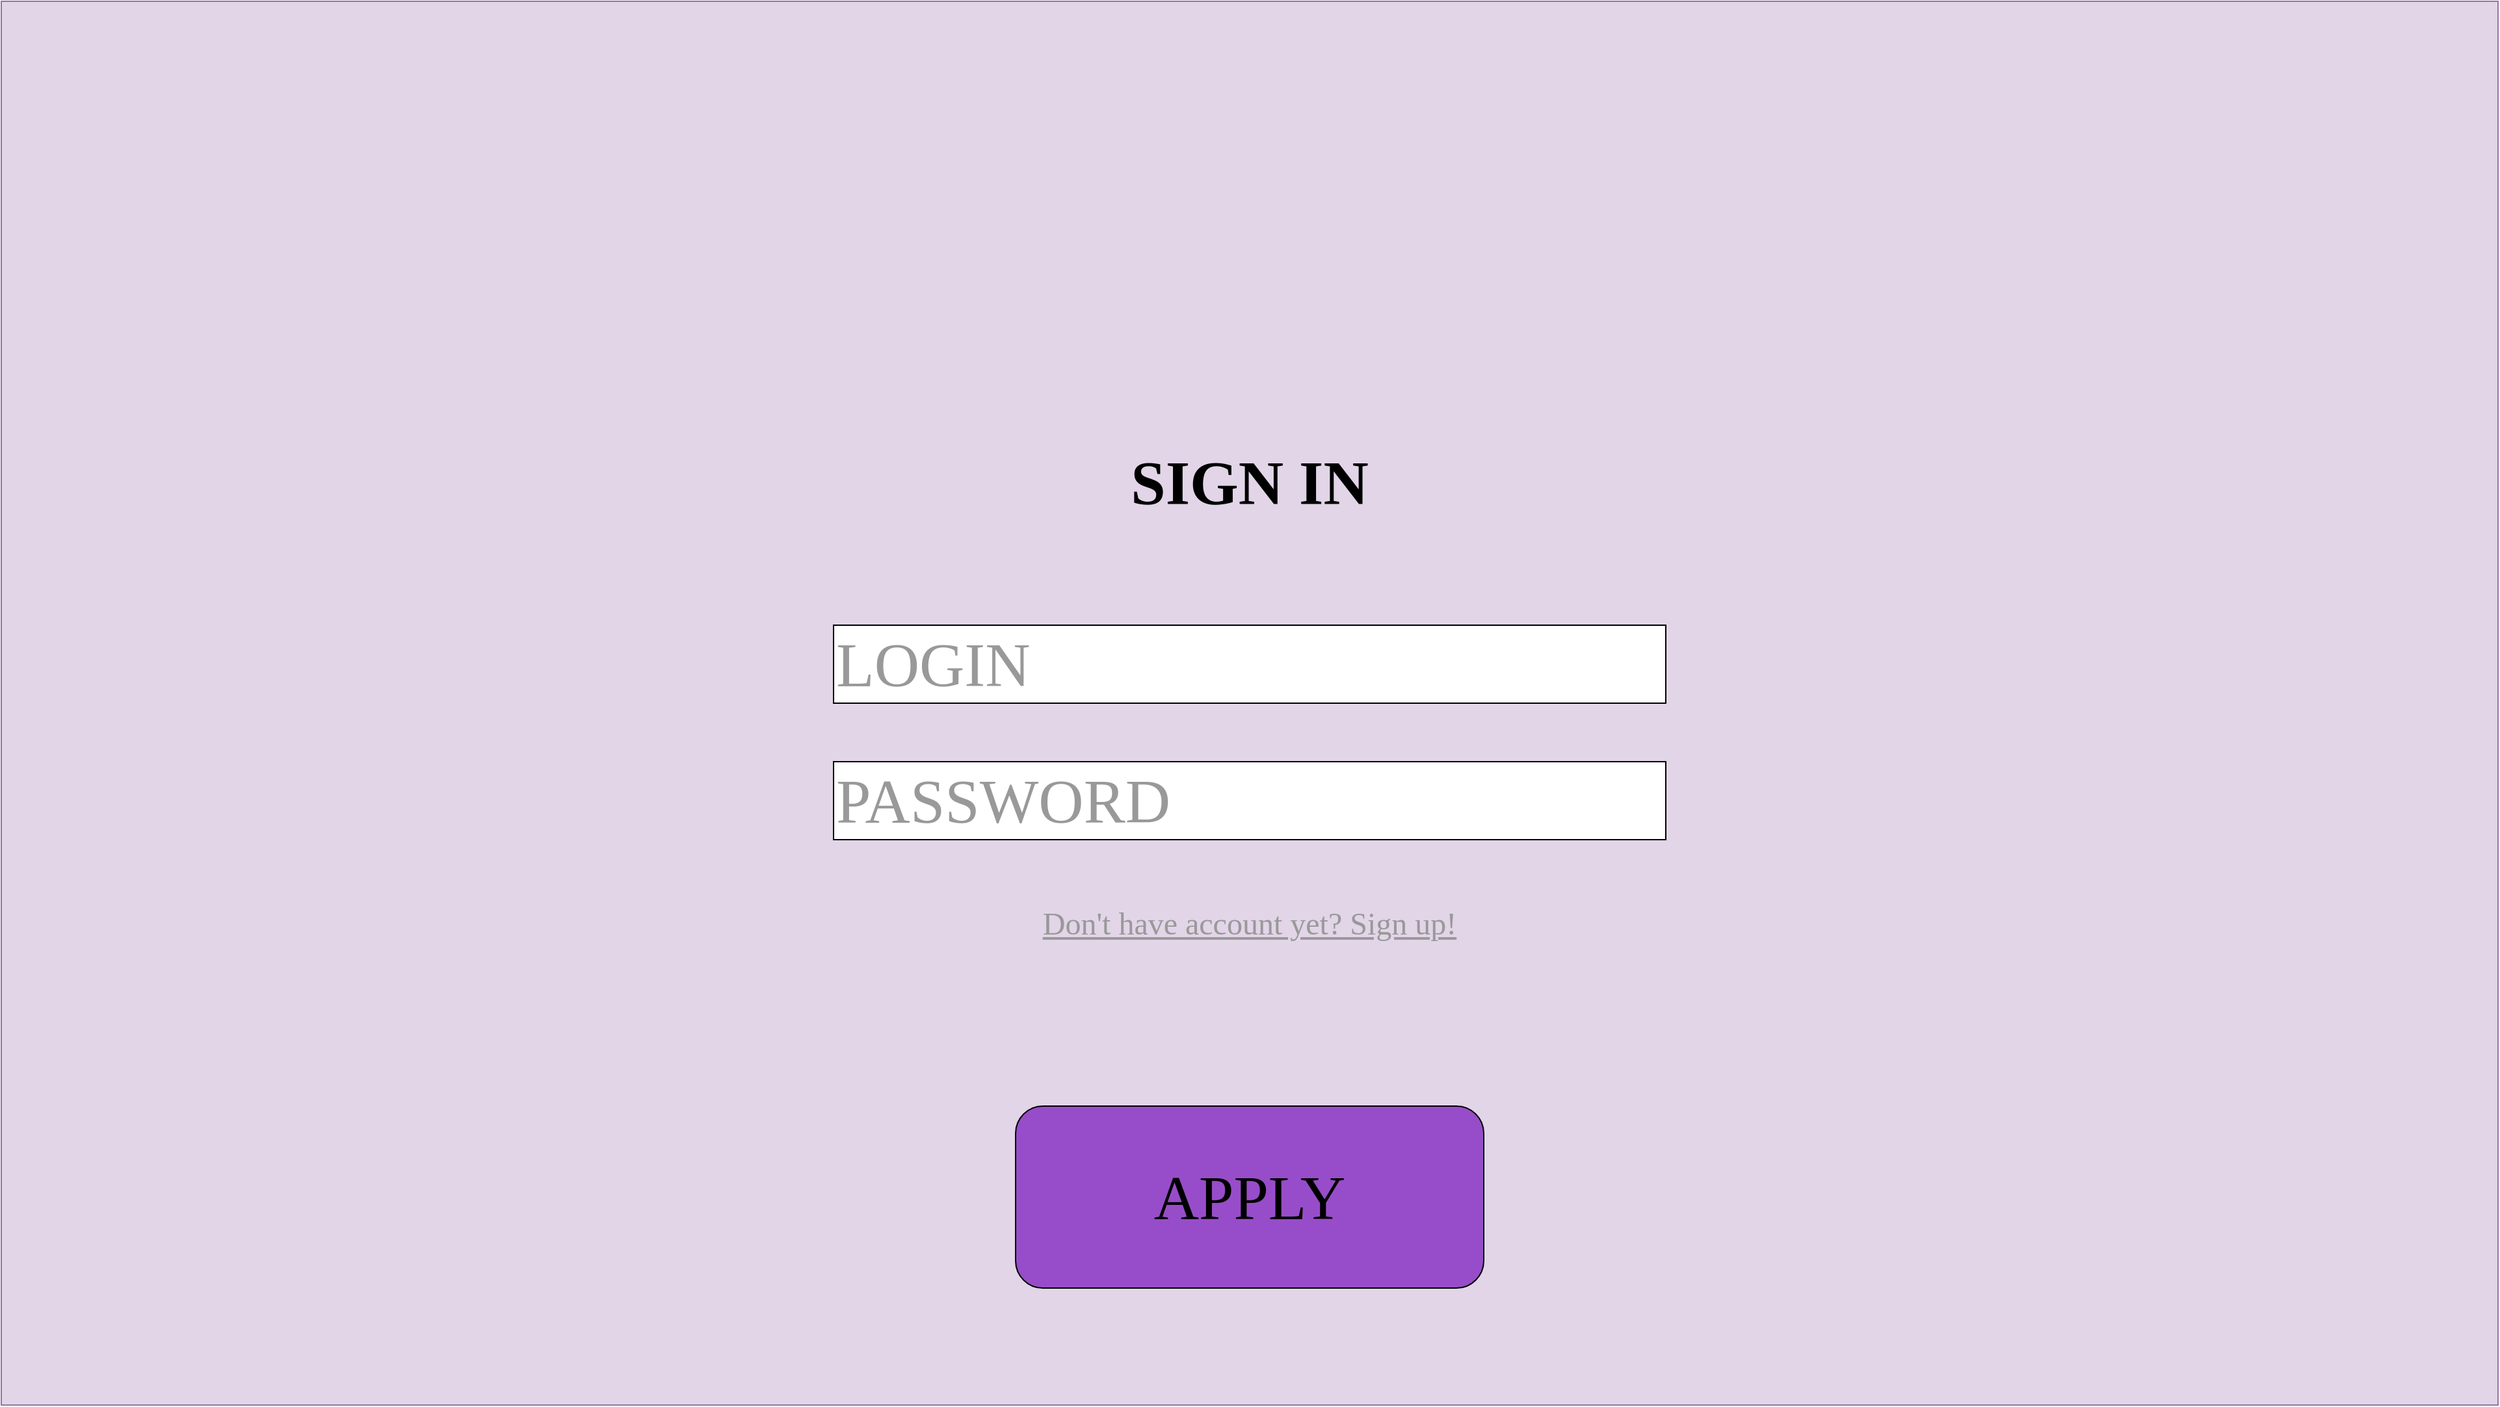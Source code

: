 <mxfile version="12.9.14" type="device" pages="5"><diagram id="KRTWty8IYjORd9UnJ6eX" name="Sign In"><mxGraphModel dx="2074" dy="1176" grid="1" gridSize="10" guides="1" tooltips="1" connect="1" arrows="1" fold="1" page="1" pageScale="1" pageWidth="827" pageHeight="1169" math="0" shadow="0"><root><mxCell id="0"/><mxCell id="1" parent="0"/><mxCell id="2hnaQQvHFhmoUBQZCH0X-1" value="" style="rounded=0;whiteSpace=wrap;html=1;fillColor=#e1d5e7;strokeColor=#9673a6;" parent="1" vertex="1"><mxGeometry width="1920" height="1080" as="geometry"/></mxCell><mxCell id="2hnaQQvHFhmoUBQZCH0X-2" value="SIGN IN" style="rounded=1;fontFamily=Times New Roman;fontSize=48;fontStyle=1;fillColor=none;strokeColor=none;labelBackgroundColor=none;labelBorderColor=none;whiteSpace=wrap;html=1;gradientColor=none;gradientDirection=south;" parent="1" vertex="1"><mxGeometry x="820" y="320" width="280" height="100" as="geometry"/></mxCell><mxCell id="2hnaQQvHFhmoUBQZCH0X-3" value="&lt;font&gt;LOGIN&lt;/font&gt;" style="rounded=0;whiteSpace=wrap;html=1;fontFamily=Times New Roman;fontSize=48;align=left;fontColor=#999999;" parent="1" vertex="1"><mxGeometry x="640" y="480" width="640" height="60" as="geometry"/></mxCell><mxCell id="2hnaQQvHFhmoUBQZCH0X-4" value="&lt;font&gt;PASSWORD&lt;/font&gt;" style="rounded=0;whiteSpace=wrap;html=1;fontFamily=Times New Roman;fontSize=48;align=left;fontColor=#999999;" parent="1" vertex="1"><mxGeometry x="640" y="585" width="640" height="60" as="geometry"/></mxCell><mxCell id="2hnaQQvHFhmoUBQZCH0X-5" value="&lt;font color=&quot;#000000&quot;&gt;APPLY&lt;/font&gt;" style="rounded=1;whiteSpace=wrap;html=1;labelBackgroundColor=none;fillColor=#974DC9;gradientColor=none;fontFamily=Times New Roman;fontSize=48;fontColor=#999999;align=center;" parent="1" vertex="1"><mxGeometry x="780" y="850" width="360" height="140" as="geometry"/></mxCell><mxCell id="2hnaQQvHFhmoUBQZCH0X-6" value="Don't have account yet? Sign up!" style="rounded=1;whiteSpace=wrap;html=1;labelBackgroundColor=none;fillColor=none;gradientColor=none;fontFamily=Times New Roman;fontSize=24;fontColor=#999999;align=center;fontStyle=4;strokeColor=none;" parent="1" vertex="1"><mxGeometry x="495" y="680" width="930" height="60" as="geometry"/></mxCell></root></mxGraphModel></diagram><diagram id="lk3_mdajieNwJ4arxFjw" name="Sign Up"><mxGraphModel dx="2593" dy="1470" grid="1" gridSize="10" guides="1" tooltips="1" connect="1" arrows="1" fold="1" page="1" pageScale="1" pageWidth="827" pageHeight="1169" math="0" shadow="0"><root><mxCell id="sPB7fc0aQdiQKLt7xY6V-0"/><mxCell id="sPB7fc0aQdiQKLt7xY6V-1" parent="sPB7fc0aQdiQKLt7xY6V-0"/><mxCell id="4Xm27kmEs-r-pfXGXxE5-0" value="" style="rounded=0;whiteSpace=wrap;html=1;fillColor=#e1d5e7;strokeColor=#9673a6;" parent="sPB7fc0aQdiQKLt7xY6V-1" vertex="1"><mxGeometry width="1920" height="1080" as="geometry"/></mxCell><mxCell id="4Xm27kmEs-r-pfXGXxE5-1" value="SIGN UP" style="rounded=1;fontFamily=Times New Roman;fontSize=48;fontStyle=1;fillColor=none;strokeColor=none;labelBackgroundColor=none;labelBorderColor=none;whiteSpace=wrap;html=1;gradientColor=none;gradientDirection=south;" parent="sPB7fc0aQdiQKLt7xY6V-1" vertex="1"><mxGeometry x="820" y="140" width="280" height="100" as="geometry"/></mxCell><mxCell id="4Xm27kmEs-r-pfXGXxE5-2" value="&lt;font&gt;LOGIN&lt;/font&gt;" style="rounded=0;whiteSpace=wrap;html=1;fontFamily=Times New Roman;fontSize=48;align=left;fontColor=#999999;" parent="sPB7fc0aQdiQKLt7xY6V-1" vertex="1"><mxGeometry x="640" y="410" width="640" height="60" as="geometry"/></mxCell><mxCell id="4Xm27kmEs-r-pfXGXxE5-3" value="&lt;font&gt;PASSWORD&lt;/font&gt;" style="rounded=0;whiteSpace=wrap;html=1;fontFamily=Times New Roman;fontSize=48;align=left;fontColor=#999999;" parent="sPB7fc0aQdiQKLt7xY6V-1" vertex="1"><mxGeometry x="640" y="510" width="640" height="60" as="geometry"/></mxCell><mxCell id="4Xm27kmEs-r-pfXGXxE5-4" value="&lt;font color=&quot;#000000&quot;&gt;APPLY&lt;/font&gt;" style="rounded=1;whiteSpace=wrap;html=1;labelBackgroundColor=none;fillColor=#974DC9;gradientColor=none;fontFamily=Times New Roman;fontSize=48;fontColor=#999999;align=center;" parent="sPB7fc0aQdiQKLt7xY6V-1" vertex="1"><mxGeometry x="780" y="850" width="360" height="140" as="geometry"/></mxCell><mxCell id="u7uIclhGwdeSm0QPUME3-0" value="&lt;font&gt;Email&lt;/font&gt;" style="rounded=0;whiteSpace=wrap;html=1;fontFamily=Times New Roman;fontSize=48;align=left;fontColor=#999999;" parent="sPB7fc0aQdiQKLt7xY6V-1" vertex="1"><mxGeometry x="640" y="310" width="640" height="60" as="geometry"/></mxCell><mxCell id="u7uIclhGwdeSm0QPUME3-1" value="&lt;font&gt;CONFIRM PASSWORD&lt;/font&gt;" style="rounded=0;whiteSpace=wrap;html=1;fontFamily=Times New Roman;fontSize=48;align=left;fontColor=#999999;" parent="sPB7fc0aQdiQKLt7xY6V-1" vertex="1"><mxGeometry x="640" y="610" width="640" height="60" as="geometry"/></mxCell></root></mxGraphModel></diagram><diagram id="318plv0_l0sOmpw5UOq-" name="Make an order"><mxGraphModel dx="2593" dy="1470" grid="1" gridSize="10" guides="1" tooltips="1" connect="1" arrows="1" fold="1" page="1" pageScale="1" pageWidth="827" pageHeight="1169" math="0" shadow="0"><root><mxCell id="y6Z1nvwBzoEsIpeNPV-M-0"/><mxCell id="y6Z1nvwBzoEsIpeNPV-M-1" parent="y6Z1nvwBzoEsIpeNPV-M-0"/><mxCell id="T6ypohWaxGhAYycZosGe-0" value="" style="rounded=0;whiteSpace=wrap;html=1;fillColor=#e1d5e7;strokeColor=#9673a6;perimeterSpacing=1;" parent="y6Z1nvwBzoEsIpeNPV-M-1" vertex="1"><mxGeometry width="1920" height="1080" as="geometry"/></mxCell><mxCell id="T6ypohWaxGhAYycZosGe-7" value="&lt;font color=&quot;#000000&quot; style=&quot;font-size: 48px&quot;&gt;SIGN OUT&lt;/font&gt;" style="rounded=0;whiteSpace=wrap;html=1;labelBackgroundColor=none;fillColor=none;gradientColor=none;fontFamily=Times New Roman;fontSize=48;fontColor=#999999;align=center;fontStyle=1" parent="y6Z1nvwBzoEsIpeNPV-M-1" vertex="1"><mxGeometry x="1550" y="31.9" width="340" height="80" as="geometry"/></mxCell><mxCell id="T6ypohWaxGhAYycZosGe-9" value="&lt;b&gt;&lt;font color=&quot;#000000&quot;&gt;ACCOUNT INFORMATION&lt;/font&gt;&lt;/b&gt;" style="rounded=0;whiteSpace=wrap;html=1;labelBackgroundColor=none;fillColor=none;gradientColor=none;fontFamily=Times New Roman;fontSize=48;fontColor=#999999;align=center;" parent="y6Z1nvwBzoEsIpeNPV-M-1" vertex="1"><mxGeometry x="840" y="31.9" width="670" height="80" as="geometry"/></mxCell><mxCell id="T6ypohWaxGhAYycZosGe-11" value="&lt;font color=&quot;#000000&quot; style=&quot;font-size: 72px;&quot;&gt;GOOD's SHOP&lt;/font&gt;" style="rounded=0;whiteSpace=wrap;html=1;labelBackgroundColor=none;fillColor=none;gradientColor=none;fontFamily=Times New Roman;fontSize=72;fontColor=#999999;align=center;strokeColor=none;" parent="y6Z1nvwBzoEsIpeNPV-M-1" vertex="1"><mxGeometry x="40" y="31.9" width="720" height="80" as="geometry"/></mxCell><mxCell id="T6ypohWaxGhAYycZosGe-23" value="&lt;table border=&quot;1&quot; width=&quot;100%&quot; cellpadding=&quot;4&quot; style=&quot;width: 100% ; height: 100% ; border-collapse: collapse&quot;&gt;&lt;tbody&gt;&lt;tr style=&quot;background-color: #a7c942 ; color: #ffffff ; border: 1px solid #98bf21&quot;&gt;&lt;th style=&quot;text-align: left&quot;&gt;&lt;font color=&quot;#000000&quot; style=&quot;font-weight: normal&quot;&gt;Good&lt;/font&gt;&lt;/th&gt;&lt;th style=&quot;text-align: left&quot;&gt;&lt;font color=&quot;#000000&quot; style=&quot;font-weight: normal&quot;&gt;Price&lt;/font&gt;&lt;/th&gt;&lt;th style=&quot;text-align: left&quot;&gt;&lt;font color=&quot;#000000&quot; style=&quot;font-weight: normal&quot;&gt;Available or not&lt;/font&gt;&lt;/th&gt;&lt;td style=&quot;text-align: left&quot;&gt;&lt;font color=&quot;#000000&quot;&gt;Buy or not&lt;/font&gt;&lt;/td&gt;&lt;/tr&gt;&lt;tr style=&quot;border: 1px solid #98bf21&quot;&gt;&lt;td style=&quot;text-align: left&quot;&gt;Good №1&lt;/td&gt;&lt;td style=&quot;text-align: left&quot;&gt;75$&lt;/td&gt;&lt;td style=&quot;text-align: left&quot;&gt;true&lt;/td&gt;&lt;td style=&quot;text-align: left&quot;&gt;&lt;br&gt;&lt;/td&gt;&lt;/tr&gt;&lt;tr style=&quot;background-color: #eaf2d3 ; border: 1px solid #98bf21&quot;&gt;&lt;td style=&quot;text-align: left&quot;&gt;Good №2&lt;/td&gt;&lt;td style=&quot;text-align: left&quot;&gt;82$&lt;/td&gt;&lt;td style=&quot;text-align: left&quot;&gt;true&lt;/td&gt;&lt;td style=&quot;text-align: left&quot;&gt;&lt;br&gt;&lt;/td&gt;&lt;/tr&gt;&lt;tr style=&quot;border: 1px solid #98bf21&quot;&gt;&lt;td style=&quot;text-align: left&quot;&gt;Good №3&lt;/td&gt;&lt;td style=&quot;text-align: left&quot;&gt;27$&lt;/td&gt;&lt;td style=&quot;text-align: left&quot;&gt;false&lt;/td&gt;&lt;td style=&quot;text-align: left&quot;&gt;&lt;br&gt;&lt;/td&gt;&lt;/tr&gt;&lt;tr style=&quot;background-color: #eaf2d3 ; border: 1px solid #98bf21&quot;&gt;&lt;td style=&quot;text-align: left&quot;&gt;Good №4&lt;/td&gt;&lt;td style=&quot;text-align: left&quot;&gt;36$&lt;/td&gt;&lt;td style=&quot;text-align: left&quot;&gt;true&lt;/td&gt;&lt;td&gt;&lt;br&gt;&lt;/td&gt;&lt;/tr&gt;&lt;/tbody&gt;&lt;/table&gt;" style="text;html=1;strokeColor=#9673a6;fillColor=#C7E4E7;overflow=fill;rounded=0;shadow=1;glass=0;comic=0;labelBackgroundColor=none;fontFamily=Times New Roman;fontSize=72;align=center;" parent="y6Z1nvwBzoEsIpeNPV-M-1" vertex="1"><mxGeometry x="50" y="150" width="1720" height="679" as="geometry"/></mxCell><mxCell id="T6ypohWaxGhAYycZosGe-28" value="" style="verticalLabelPosition=bottom;verticalAlign=top;html=1;shadow=0;dashed=0;strokeWidth=25;shape=mxgraph.android.quickscroll3;dy=0.5;fillColor=#33b5e5;strokeColor=#66D5F5;rounded=0;glass=0;comic=0;labelBackgroundColor=none;fontFamily=Times New Roman;fontSize=72;fontColor=#0016A8;align=center;" parent="y6Z1nvwBzoEsIpeNPV-M-1" vertex="1"><mxGeometry x="1745" y="290" width="25" height="530" as="geometry"/></mxCell><mxCell id="Wmoph3OpKTciOBrDQxUg-0" value="" style="whiteSpace=wrap;html=1;aspect=fixed;" vertex="1" parent="y6Z1nvwBzoEsIpeNPV-M-1"><mxGeometry x="1380" y="310" width="80" height="80" as="geometry"/></mxCell><mxCell id="Wmoph3OpKTciOBrDQxUg-1" value="" style="whiteSpace=wrap;html=1;aspect=fixed;" vertex="1" parent="y6Z1nvwBzoEsIpeNPV-M-1"><mxGeometry x="1380" y="449.5" width="80" height="80" as="geometry"/></mxCell><mxCell id="Wmoph3OpKTciOBrDQxUg-2" value="" style="whiteSpace=wrap;html=1;aspect=fixed;fillColor=#B3B3B3;" vertex="1" parent="y6Z1nvwBzoEsIpeNPV-M-1"><mxGeometry x="1380" y="584.5" width="80" height="80" as="geometry"/></mxCell><mxCell id="Wmoph3OpKTciOBrDQxUg-3" value="" style="whiteSpace=wrap;html=1;aspect=fixed;" vertex="1" parent="y6Z1nvwBzoEsIpeNPV-M-1"><mxGeometry x="1380" y="720" width="80" height="80" as="geometry"/></mxCell><mxCell id="Wmoph3OpKTciOBrDQxUg-4" value="&lt;font style=&quot;font-size: 48px&quot;&gt;CONFIRM AND GO TO THE ORDER PREPAIRING&lt;/font&gt;" style="rounded=1;whiteSpace=wrap;html=1;fillColor=#B66BE8;strokeColor=#82b366;" vertex="1" parent="y6Z1nvwBzoEsIpeNPV-M-1"><mxGeometry x="240" y="880" width="1430" height="130" as="geometry"/></mxCell></root></mxGraphModel></diagram><diagram id="aq9vKoZTBlZYLldUp4ZD" name="ACCOUNT INFO"><mxGraphModel dx="2963" dy="1680" grid="1" gridSize="10" guides="1" tooltips="1" connect="1" arrows="1" fold="1" page="1" pageScale="1" pageWidth="827" pageHeight="1169" math="0" shadow="0"><root><mxCell id="VRY3SDcdxniPKmfZDmj3-0"/><mxCell id="VRY3SDcdxniPKmfZDmj3-1" parent="VRY3SDcdxniPKmfZDmj3-0"/><mxCell id="St0Nqqj0vCdjC_hOGjWR-0" value="" style="rounded=0;whiteSpace=wrap;html=1;fillColor=#e1d5e7;strokeColor=#9673a6;perimeterSpacing=1;" parent="VRY3SDcdxniPKmfZDmj3-1" vertex="1"><mxGeometry width="1920" height="1080" as="geometry"/></mxCell><mxCell id="St0Nqqj0vCdjC_hOGjWR-1" value="ACCOUNT INFORMATION" style="rounded=0;whiteSpace=wrap;html=1;shadow=1;glass=0;comic=0;labelBackgroundColor=none;strokeColor=none;strokeWidth=5;fillColor=none;gradientColor=none;fontFamily=Times New Roman;fontSize=72;fontColor=#00020F;align=center;" parent="VRY3SDcdxniPKmfZDmj3-1" vertex="1"><mxGeometry x="100" y="30" width="890" height="80" as="geometry"/></mxCell><mxCell id="St0Nqqj0vCdjC_hOGjWR-2" value="LOGIN" style="rounded=0;whiteSpace=wrap;html=1;shadow=1;glass=0;comic=0;labelBackgroundColor=none;strokeColor=#000000;strokeWidth=5;fillColor=#C7E7E5;gradientColor=none;fontFamily=Times New Roman;fontSize=72;fontColor=#000524;align=center;" parent="VRY3SDcdxniPKmfZDmj3-1" vertex="1"><mxGeometry x="680" y="240" width="520" height="110" as="geometry"/></mxCell><mxCell id="h9tQmDGjYcoHHmP6audP-0" value="&lt;font color=&quot;#000000&quot; style=&quot;font-size: 48px&quot;&gt;SIGN OUT&lt;/font&gt;" style="rounded=0;whiteSpace=wrap;html=1;labelBackgroundColor=none;fillColor=none;gradientColor=none;fontFamily=Times New Roman;fontSize=48;fontColor=#999999;align=center;fontStyle=1" parent="VRY3SDcdxniPKmfZDmj3-1" vertex="1"><mxGeometry x="1550" y="30" width="340" height="80" as="geometry"/></mxCell><mxCell id="h9tQmDGjYcoHHmP6audP-1" value="&lt;font color=&quot;#000000&quot; style=&quot;font-size: 48px&quot;&gt;GO SHOPPING&lt;/font&gt;" style="rounded=0;whiteSpace=wrap;html=1;labelBackgroundColor=none;fillColor=none;gradientColor=none;fontFamily=Times New Roman;fontSize=48;fontColor=#999999;align=center;fontStyle=1" parent="VRY3SDcdxniPKmfZDmj3-1" vertex="1"><mxGeometry x="1120" y="30" width="390" height="80" as="geometry"/></mxCell><mxCell id="h9tQmDGjYcoHHmP6audP-2" value="Change email?" style="rounded=0;whiteSpace=wrap;html=1;shadow=1;glass=0;comic=0;labelBackgroundColor=none;strokeColor=none;strokeWidth=5;fillColor=none;gradientColor=none;fontFamily=Times New Roman;fontSize=72;fontColor=#00020F;align=center;" parent="VRY3SDcdxniPKmfZDmj3-1" vertex="1"><mxGeometry x="100" y="610" width="490" height="120" as="geometry"/></mxCell><mxCell id="h9tQmDGjYcoHHmP6audP-3" value="EMAIL" style="rounded=0;whiteSpace=wrap;html=1;shadow=1;glass=0;comic=0;labelBackgroundColor=none;strokeColor=#000000;strokeWidth=5;fillColor=#C7E7E5;gradientColor=none;fontFamily=Times New Roman;fontSize=72;fontColor=#000524;align=center;" parent="VRY3SDcdxniPKmfZDmj3-1" vertex="1"><mxGeometry x="120" y="240" width="520" height="110" as="geometry"/></mxCell><mxCell id="h9tQmDGjYcoHHmP6audP-4" value="PASSWORD" style="rounded=0;whiteSpace=wrap;html=1;shadow=1;glass=0;comic=0;labelBackgroundColor=none;strokeColor=#000000;strokeWidth=5;fillColor=#C7E7E5;gradientColor=none;fontFamily=Times New Roman;fontSize=72;fontColor=#000524;align=center;" parent="VRY3SDcdxniPKmfZDmj3-1" vertex="1"><mxGeometry x="1240.5" y="240" width="520" height="110" as="geometry"/></mxCell><mxCell id="h9tQmDGjYcoHHmP6audP-5" value="Change login?" style="rounded=0;whiteSpace=wrap;html=1;shadow=1;glass=0;comic=0;labelBackgroundColor=none;strokeColor=none;strokeWidth=5;fillColor=none;gradientColor=none;fontFamily=Times New Roman;fontSize=72;fontColor=#00020F;align=center;" parent="VRY3SDcdxniPKmfZDmj3-1" vertex="1"><mxGeometry x="685" y="620" width="490" height="120" as="geometry"/></mxCell><mxCell id="h9tQmDGjYcoHHmP6audP-6" value="Change password?" style="rounded=0;whiteSpace=wrap;html=1;shadow=1;glass=0;comic=0;labelBackgroundColor=none;strokeColor=none;strokeWidth=5;fillColor=none;gradientColor=none;fontFamily=Times New Roman;fontSize=72;fontColor=#00020F;align=center;" parent="VRY3SDcdxniPKmfZDmj3-1" vertex="1"><mxGeometry x="1230" y="620" width="580" height="120" as="geometry"/></mxCell><mxCell id="h9tQmDGjYcoHHmP6audP-7" value="&lt;font color=&quot;#b3b3b3&quot;&gt;email&lt;/font&gt;" style="rounded=0;whiteSpace=wrap;html=1;shadow=1;glass=0;comic=0;labelBackgroundColor=none;strokeColor=#000000;strokeWidth=5;fillColor=#FFFFFF;gradientColor=none;fontFamily=Times New Roman;fontSize=72;fontColor=#000524;align=center;" parent="VRY3SDcdxniPKmfZDmj3-1" vertex="1"><mxGeometry x="120" y="410" width="520" height="120" as="geometry"/></mxCell><mxCell id="h9tQmDGjYcoHHmP6audP-8" value="&lt;font color=&quot;#b3b3b3&quot;&gt;login&lt;/font&gt;" style="rounded=0;whiteSpace=wrap;html=1;shadow=1;glass=0;comic=0;labelBackgroundColor=none;strokeColor=#000000;strokeWidth=5;fillColor=#FFFFFF;gradientColor=none;fontFamily=Times New Roman;fontSize=72;fontColor=#000524;align=center;" parent="VRY3SDcdxniPKmfZDmj3-1" vertex="1"><mxGeometry x="680" y="410" width="520" height="120" as="geometry"/></mxCell><mxCell id="h9tQmDGjYcoHHmP6audP-9" value="&lt;font color=&quot;#b3b3b3&quot;&gt;password&lt;/font&gt;" style="rounded=0;whiteSpace=wrap;html=1;shadow=1;glass=0;comic=0;labelBackgroundColor=none;strokeColor=#000000;strokeWidth=5;fillColor=#FFFFFF;gradientColor=none;fontFamily=Times New Roman;fontSize=72;fontColor=#000524;align=center;" parent="VRY3SDcdxniPKmfZDmj3-1" vertex="1"><mxGeometry x="1241" y="410" width="520" height="120" as="geometry"/></mxCell><mxCell id="h9tQmDGjYcoHHmP6audP-10" value="&lt;font color=&quot;#b3b3b3&quot;&gt;new email&lt;/font&gt;" style="rounded=0;whiteSpace=wrap;html=1;shadow=1;glass=0;comic=0;labelBackgroundColor=none;strokeColor=#000000;strokeWidth=5;fillColor=#FFFFFF;gradientColor=none;fontFamily=Times New Roman;fontSize=72;fontColor=#000524;align=center;" parent="VRY3SDcdxniPKmfZDmj3-1" vertex="1"><mxGeometry x="120" y="790" width="520" height="120" as="geometry"/></mxCell><mxCell id="h9tQmDGjYcoHHmP6audP-12" value="&lt;font color=&quot;#b3b3b3&quot;&gt;new login&lt;/font&gt;" style="rounded=0;whiteSpace=wrap;html=1;shadow=1;glass=0;comic=0;labelBackgroundColor=none;strokeColor=#000000;strokeWidth=5;fillColor=#FFFFFF;gradientColor=none;fontFamily=Times New Roman;fontSize=72;fontColor=#000524;align=center;" parent="VRY3SDcdxniPKmfZDmj3-1" vertex="1"><mxGeometry x="680" y="790" width="520" height="120" as="geometry"/></mxCell><mxCell id="h9tQmDGjYcoHHmP6audP-14" value="&lt;font color=&quot;#b3b3b3&quot;&gt;new password&lt;/font&gt;" style="rounded=0;whiteSpace=wrap;html=1;shadow=1;glass=0;comic=0;labelBackgroundColor=none;strokeColor=#000000;strokeWidth=5;fillColor=#FFFFFF;gradientColor=none;fontFamily=Times New Roman;fontSize=72;fontColor=#000524;align=center;" parent="VRY3SDcdxniPKmfZDmj3-1" vertex="1"><mxGeometry x="1241" y="790" width="520" height="120" as="geometry"/></mxCell><mxCell id="h9tQmDGjYcoHHmP6audP-15" value="CONFIRM" style="rounded=1;whiteSpace=wrap;html=1;shadow=1;glass=0;comic=0;labelBackgroundColor=none;strokeColor=#000000;strokeWidth=5;fillColor=#FF99FF;gradientColor=none;fontFamily=Times New Roman;fontSize=72;fontColor=#000524;align=center;" parent="VRY3SDcdxniPKmfZDmj3-1" vertex="1"><mxGeometry x="170" y="960" width="420" height="90" as="geometry"/></mxCell><mxCell id="h9tQmDGjYcoHHmP6audP-16" value="CONFIRM" style="rounded=1;whiteSpace=wrap;html=1;shadow=1;glass=0;comic=0;labelBackgroundColor=none;strokeColor=#000000;strokeWidth=5;fillColor=#FF99FF;gradientColor=none;fontFamily=Times New Roman;fontSize=72;fontColor=#000524;align=center;" parent="VRY3SDcdxniPKmfZDmj3-1" vertex="1"><mxGeometry x="730" y="960" width="420" height="90" as="geometry"/></mxCell><mxCell id="h9tQmDGjYcoHHmP6audP-17" value="CONFIRM" style="rounded=1;whiteSpace=wrap;html=1;shadow=1;glass=0;comic=0;labelBackgroundColor=none;strokeColor=#000000;strokeWidth=5;fillColor=#FF99FF;gradientColor=none;fontFamily=Times New Roman;fontSize=72;fontColor=#000524;align=center;" parent="VRY3SDcdxniPKmfZDmj3-1" vertex="1"><mxGeometry x="1310" y="960" width="420" height="90" as="geometry"/></mxCell></root></mxGraphModel></diagram><diagram id="ewE_GM10k_ywjlycEzhU" name="Prepare the order"><mxGraphModel dx="2593" dy="1470" grid="1" gridSize="10" guides="1" tooltips="1" connect="1" arrows="1" fold="1" page="1" pageScale="1" pageWidth="827" pageHeight="1169" math="0" shadow="0"><root><mxCell id="7c5ffFf5mpWUgJLKiv3E-0"/><mxCell id="7c5ffFf5mpWUgJLKiv3E-1" parent="7c5ffFf5mpWUgJLKiv3E-0"/><mxCell id="sjOECafrMkonjcjFom80-0" value="" style="rounded=0;whiteSpace=wrap;html=1;fillColor=#e1d5e7;strokeColor=#9673a6;perimeterSpacing=1;" parent="7c5ffFf5mpWUgJLKiv3E-1" vertex="1"><mxGeometry width="1920" height="1080" as="geometry"/></mxCell><mxCell id="sjOECafrMkonjcjFom80-1" value="&lt;font color=&quot;#000000&quot; style=&quot;font-size: 48px&quot;&gt;SIGN OUT&lt;/font&gt;" style="rounded=0;whiteSpace=wrap;html=1;labelBackgroundColor=none;fillColor=none;gradientColor=none;fontFamily=Times New Roman;fontSize=48;fontColor=#999999;align=center;fontStyle=1" parent="7c5ffFf5mpWUgJLKiv3E-1" vertex="1"><mxGeometry x="1550" y="30" width="340" height="80" as="geometry"/></mxCell><mxCell id="sjOECafrMkonjcjFom80-2" value="&lt;font color=&quot;#000000&quot; style=&quot;font-size: 48px&quot;&gt;GO SHOPPING&lt;/font&gt;" style="rounded=0;whiteSpace=wrap;html=1;labelBackgroundColor=none;fillColor=none;gradientColor=none;fontFamily=Times New Roman;fontSize=48;fontColor=#999999;align=center;fontStyle=1" parent="7c5ffFf5mpWUgJLKiv3E-1" vertex="1"><mxGeometry x="1120" y="30" width="390" height="80" as="geometry"/></mxCell><mxCell id="sjOECafrMkonjcjFom80-3" value="PREPAIRING THE ORDER" style="rounded=0;whiteSpace=wrap;html=1;shadow=1;glass=0;comic=0;labelBackgroundColor=none;strokeColor=none;strokeWidth=5;fillColor=none;gradientColor=none;fontFamily=Times New Roman;fontSize=72;fontColor=#000524;align=center;" parent="7c5ffFf5mpWUgJLKiv3E-1" vertex="1"><mxGeometry x="40" y="50" width="960" height="60" as="geometry"/></mxCell><mxCell id="sjOECafrMkonjcjFom80-4" value="YOUR ORDER:" style="rounded=0;whiteSpace=wrap;html=1;shadow=1;glass=0;comic=0;labelBackgroundColor=none;strokeColor=none;strokeWidth=5;fillColor=none;gradientColor=none;fontFamily=Times New Roman;fontSize=72;fontColor=#000524;align=center;" parent="7c5ffFf5mpWUgJLKiv3E-1" vertex="1"><mxGeometry x="80" y="230" width="620" height="110" as="geometry"/></mxCell><mxCell id="sjOECafrMkonjcjFom80-5" value="&lt;font color=&quot;#999999&quot;&gt;Order information&lt;/font&gt;" style="rounded=0;whiteSpace=wrap;html=1;shadow=1;glass=0;comic=0;labelBackgroundColor=none;strokeColor=#000000;strokeWidth=5;fillColor=#ffffff;gradientColor=none;fontFamily=Times New Roman;fontSize=72;fontColor=#000524;align=center;" parent="7c5ffFf5mpWUgJLKiv3E-1" vertex="1"><mxGeometry x="700" y="240" width="1150" height="220" as="geometry"/></mxCell><mxCell id="sjOECafrMkonjcjFom80-6" value="Indicate your contacts and we will accept your order:" style="rounded=0;whiteSpace=wrap;html=1;shadow=1;glass=0;comic=0;labelBackgroundColor=none;strokeColor=none;strokeWidth=5;fillColor=none;gradientColor=none;fontFamily=Times New Roman;fontSize=72;fontColor=#000524;align=center;" parent="7c5ffFf5mpWUgJLKiv3E-1" vertex="1"><mxGeometry x="110" y="519" width="1610" height="130" as="geometry"/></mxCell><mxCell id="sjOECafrMkonjcjFom80-7" value="Mobile phone:" style="rounded=0;whiteSpace=wrap;html=1;shadow=1;glass=0;comic=0;labelBackgroundColor=none;strokeColor=none;strokeWidth=5;fillColor=none;gradientColor=none;fontFamily=Times New Roman;fontSize=72;fontColor=#000524;align=center;" parent="7c5ffFf5mpWUgJLKiv3E-1" vertex="1"><mxGeometry x="140" y="680" width="480" height="100" as="geometry"/></mxCell><mxCell id="sjOECafrMkonjcjFom80-8" value="Address:" style="rounded=0;whiteSpace=wrap;html=1;shadow=1;glass=0;comic=0;labelBackgroundColor=none;strokeColor=none;strokeWidth=5;fillColor=none;gradientColor=none;fontFamily=Times New Roman;fontSize=72;fontColor=#000524;align=center;" parent="7c5ffFf5mpWUgJLKiv3E-1" vertex="1"><mxGeometry x="320" y="820" width="300" height="90" as="geometry"/></mxCell><mxCell id="sjOECafrMkonjcjFom80-11" value="" style="rounded=0;whiteSpace=wrap;html=1;shadow=1;glass=0;comic=0;labelBackgroundColor=none;strokeColor=#0F0F0F;strokeWidth=5;fillColor=#ffffff;gradientColor=none;fontFamily=Times New Roman;fontSize=72;fontColor=#000524;align=center;" parent="7c5ffFf5mpWUgJLKiv3E-1" vertex="1"><mxGeometry x="700" y="710" width="860" height="60" as="geometry"/></mxCell><mxCell id="sjOECafrMkonjcjFom80-12" value="" style="rounded=0;whiteSpace=wrap;html=1;shadow=1;glass=0;comic=0;labelBackgroundColor=none;strokeColor=#0F0F0F;strokeWidth=5;fillColor=#ffffff;gradientColor=none;fontFamily=Times New Roman;fontSize=72;fontColor=#000524;align=center;" parent="7c5ffFf5mpWUgJLKiv3E-1" vertex="1"><mxGeometry x="680" y="835" width="1170" height="165" as="geometry"/></mxCell><mxCell id="sjOECafrMkonjcjFom80-13" value="CONFIRM" style="rounded=1;whiteSpace=wrap;html=1;shadow=1;glass=0;comic=0;labelBackgroundColor=none;strokeColor=#0B0F09;strokeWidth=5;fillColor=#d5e8d4;fontFamily=Times New Roman;fontSize=72;align=center;" parent="7c5ffFf5mpWUgJLKiv3E-1" vertex="1"><mxGeometry x="100" y="940" width="420" height="100" as="geometry"/></mxCell></root></mxGraphModel></diagram></mxfile>